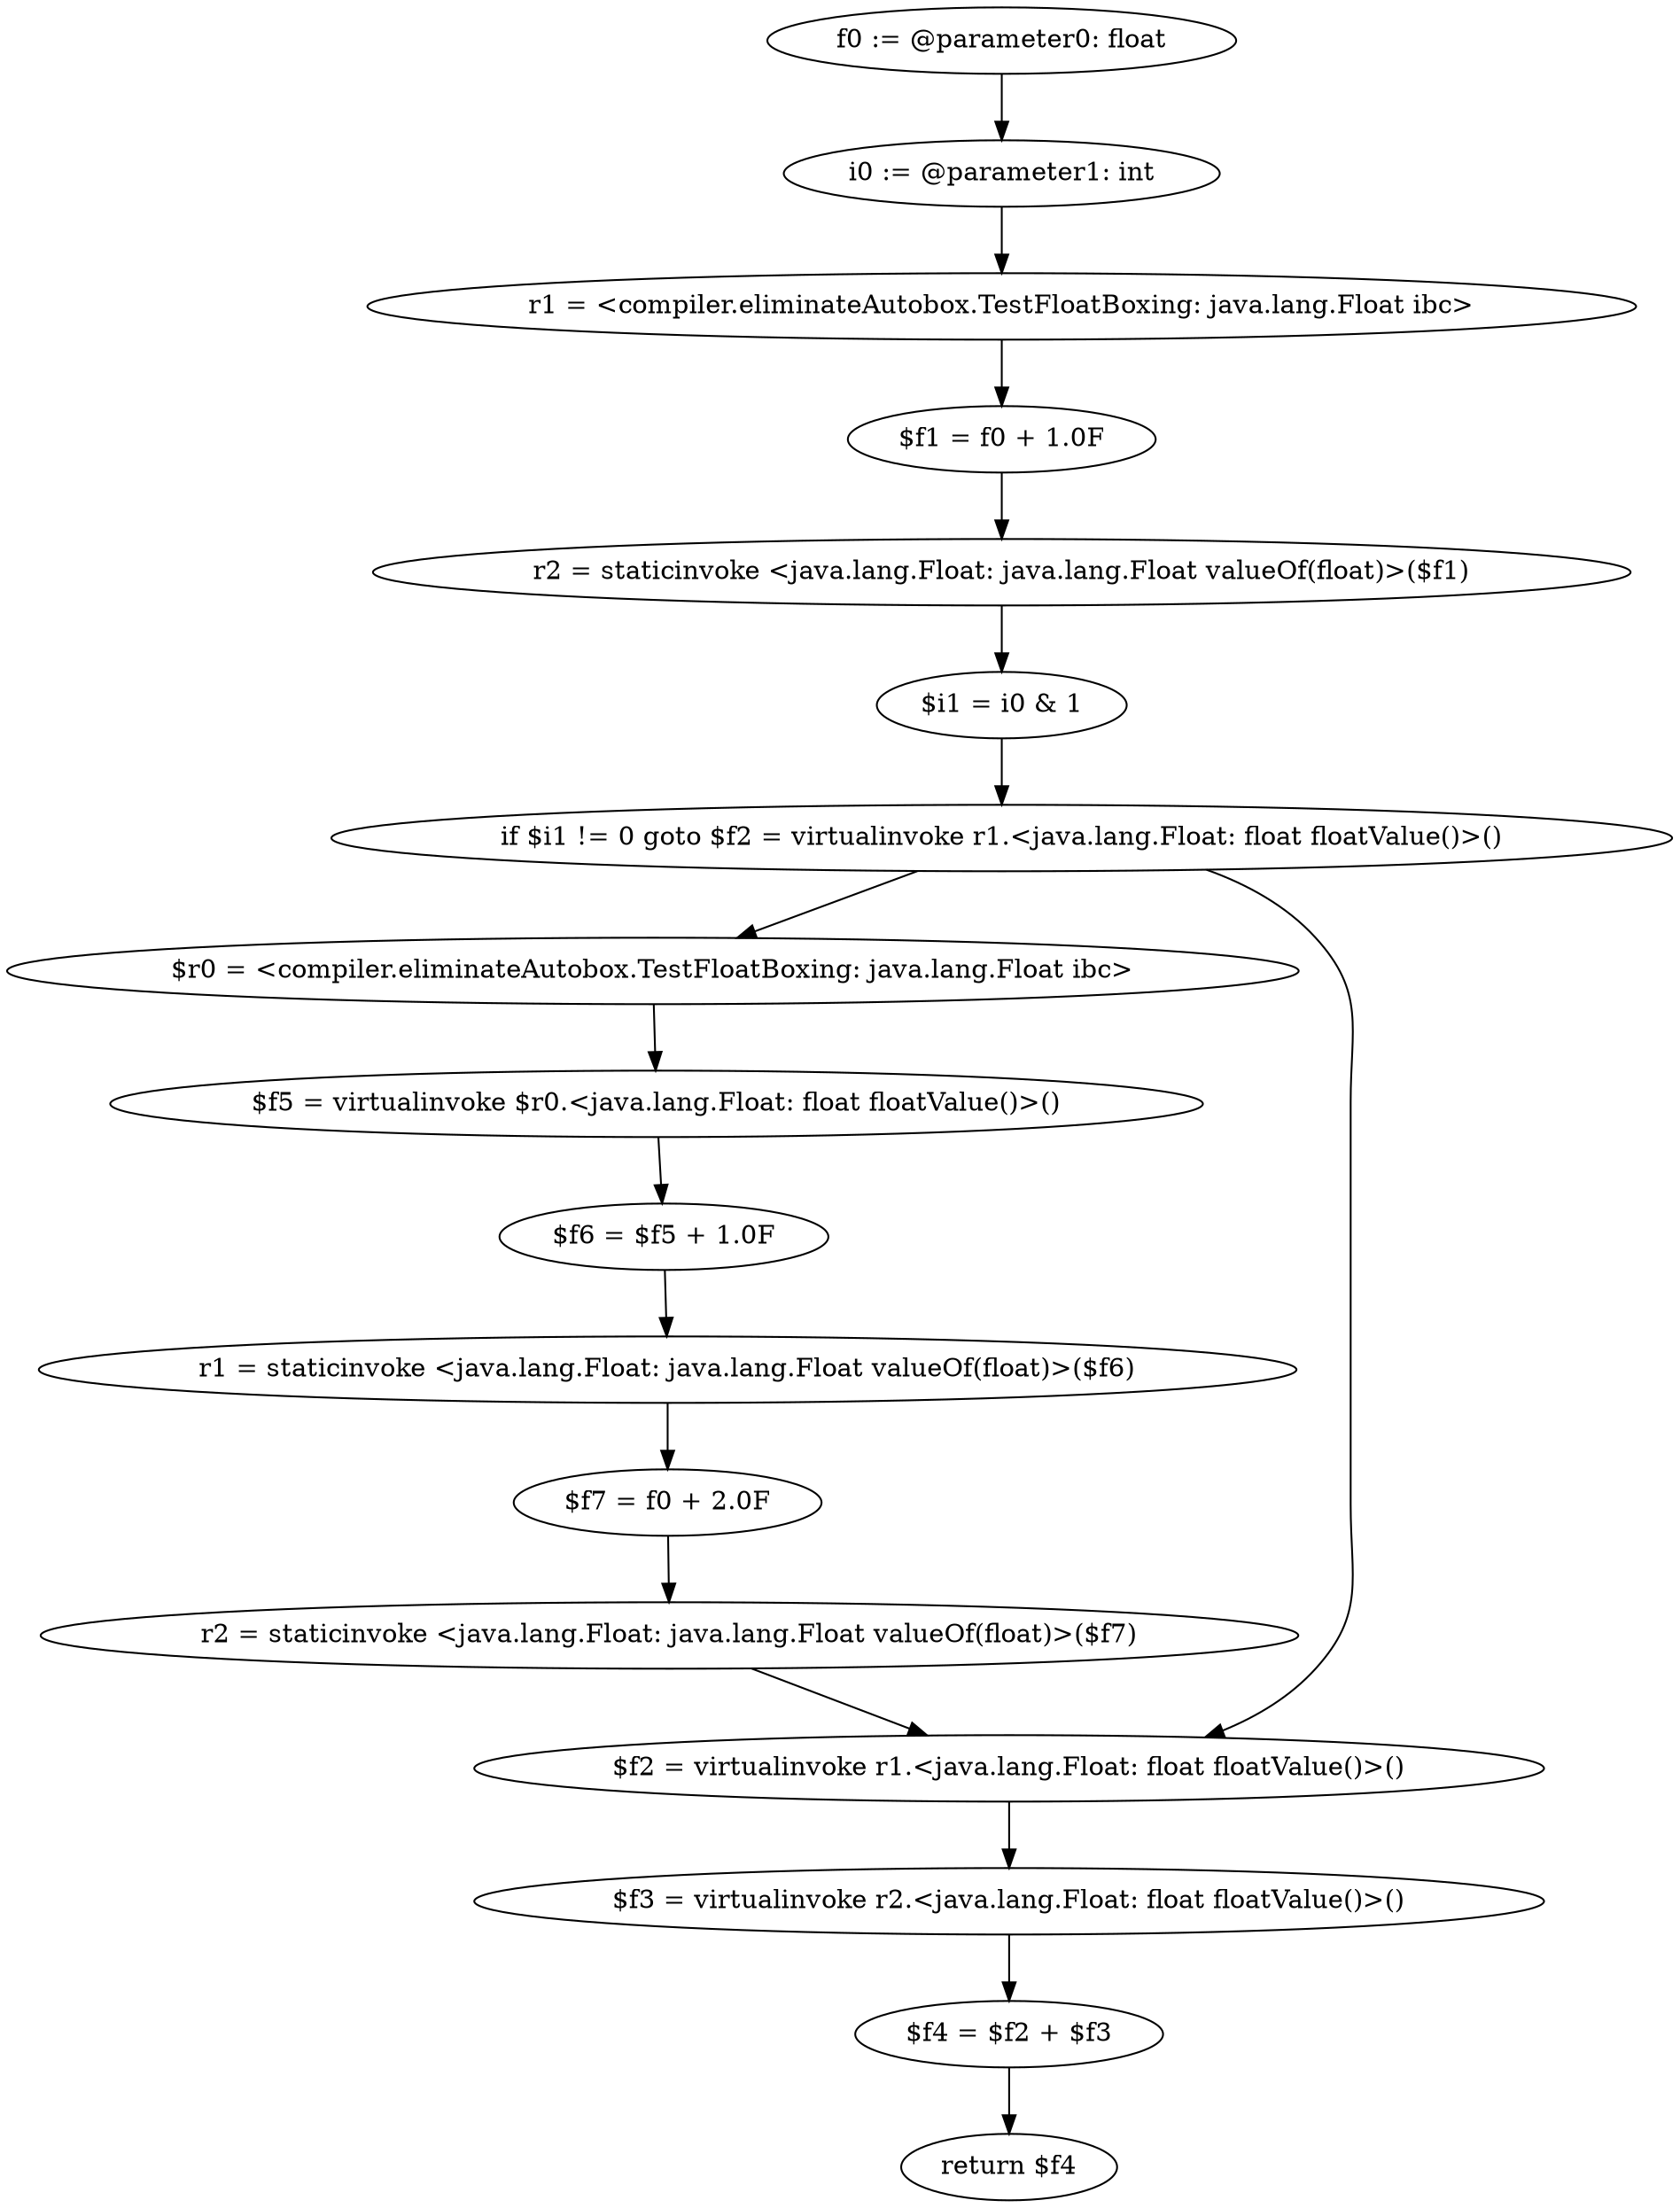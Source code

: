 digraph "unitGraph" {
    "f0 := @parameter0: float"
    "i0 := @parameter1: int"
    "r1 = <compiler.eliminateAutobox.TestFloatBoxing: java.lang.Float ibc>"
    "$f1 = f0 + 1.0F"
    "r2 = staticinvoke <java.lang.Float: java.lang.Float valueOf(float)>($f1)"
    "$i1 = i0 & 1"
    "if $i1 != 0 goto $f2 = virtualinvoke r1.<java.lang.Float: float floatValue()>()"
    "$r0 = <compiler.eliminateAutobox.TestFloatBoxing: java.lang.Float ibc>"
    "$f5 = virtualinvoke $r0.<java.lang.Float: float floatValue()>()"
    "$f6 = $f5 + 1.0F"
    "r1 = staticinvoke <java.lang.Float: java.lang.Float valueOf(float)>($f6)"
    "$f7 = f0 + 2.0F"
    "r2 = staticinvoke <java.lang.Float: java.lang.Float valueOf(float)>($f7)"
    "$f2 = virtualinvoke r1.<java.lang.Float: float floatValue()>()"
    "$f3 = virtualinvoke r2.<java.lang.Float: float floatValue()>()"
    "$f4 = $f2 + $f3"
    "return $f4"
    "f0 := @parameter0: float"->"i0 := @parameter1: int";
    "i0 := @parameter1: int"->"r1 = <compiler.eliminateAutobox.TestFloatBoxing: java.lang.Float ibc>";
    "r1 = <compiler.eliminateAutobox.TestFloatBoxing: java.lang.Float ibc>"->"$f1 = f0 + 1.0F";
    "$f1 = f0 + 1.0F"->"r2 = staticinvoke <java.lang.Float: java.lang.Float valueOf(float)>($f1)";
    "r2 = staticinvoke <java.lang.Float: java.lang.Float valueOf(float)>($f1)"->"$i1 = i0 & 1";
    "$i1 = i0 & 1"->"if $i1 != 0 goto $f2 = virtualinvoke r1.<java.lang.Float: float floatValue()>()";
    "if $i1 != 0 goto $f2 = virtualinvoke r1.<java.lang.Float: float floatValue()>()"->"$r0 = <compiler.eliminateAutobox.TestFloatBoxing: java.lang.Float ibc>";
    "if $i1 != 0 goto $f2 = virtualinvoke r1.<java.lang.Float: float floatValue()>()"->"$f2 = virtualinvoke r1.<java.lang.Float: float floatValue()>()";
    "$r0 = <compiler.eliminateAutobox.TestFloatBoxing: java.lang.Float ibc>"->"$f5 = virtualinvoke $r0.<java.lang.Float: float floatValue()>()";
    "$f5 = virtualinvoke $r0.<java.lang.Float: float floatValue()>()"->"$f6 = $f5 + 1.0F";
    "$f6 = $f5 + 1.0F"->"r1 = staticinvoke <java.lang.Float: java.lang.Float valueOf(float)>($f6)";
    "r1 = staticinvoke <java.lang.Float: java.lang.Float valueOf(float)>($f6)"->"$f7 = f0 + 2.0F";
    "$f7 = f0 + 2.0F"->"r2 = staticinvoke <java.lang.Float: java.lang.Float valueOf(float)>($f7)";
    "r2 = staticinvoke <java.lang.Float: java.lang.Float valueOf(float)>($f7)"->"$f2 = virtualinvoke r1.<java.lang.Float: float floatValue()>()";
    "$f2 = virtualinvoke r1.<java.lang.Float: float floatValue()>()"->"$f3 = virtualinvoke r2.<java.lang.Float: float floatValue()>()";
    "$f3 = virtualinvoke r2.<java.lang.Float: float floatValue()>()"->"$f4 = $f2 + $f3";
    "$f4 = $f2 + $f3"->"return $f4";
}
